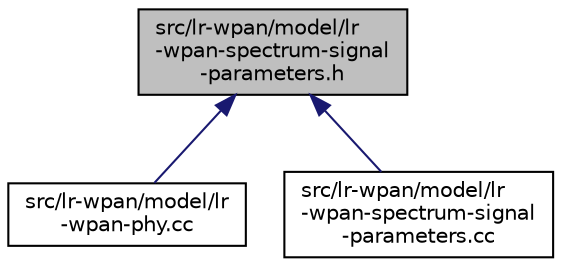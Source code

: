 digraph "src/lr-wpan/model/lr-wpan-spectrum-signal-parameters.h"
{
 // LATEX_PDF_SIZE
  edge [fontname="Helvetica",fontsize="10",labelfontname="Helvetica",labelfontsize="10"];
  node [fontname="Helvetica",fontsize="10",shape=record];
  Node1 [label="src/lr-wpan/model/lr\l-wpan-spectrum-signal\l-parameters.h",height=0.2,width=0.4,color="black", fillcolor="grey75", style="filled", fontcolor="black",tooltip=" "];
  Node1 -> Node2 [dir="back",color="midnightblue",fontsize="10",style="solid",fontname="Helvetica"];
  Node2 [label="src/lr-wpan/model/lr\l-wpan-phy.cc",height=0.2,width=0.4,color="black", fillcolor="white", style="filled",URL="$lr-wpan-phy_8cc.html",tooltip=" "];
  Node1 -> Node3 [dir="back",color="midnightblue",fontsize="10",style="solid",fontname="Helvetica"];
  Node3 [label="src/lr-wpan/model/lr\l-wpan-spectrum-signal\l-parameters.cc",height=0.2,width=0.4,color="black", fillcolor="white", style="filled",URL="$lr-wpan-spectrum-signal-parameters_8cc.html",tooltip=" "];
}
